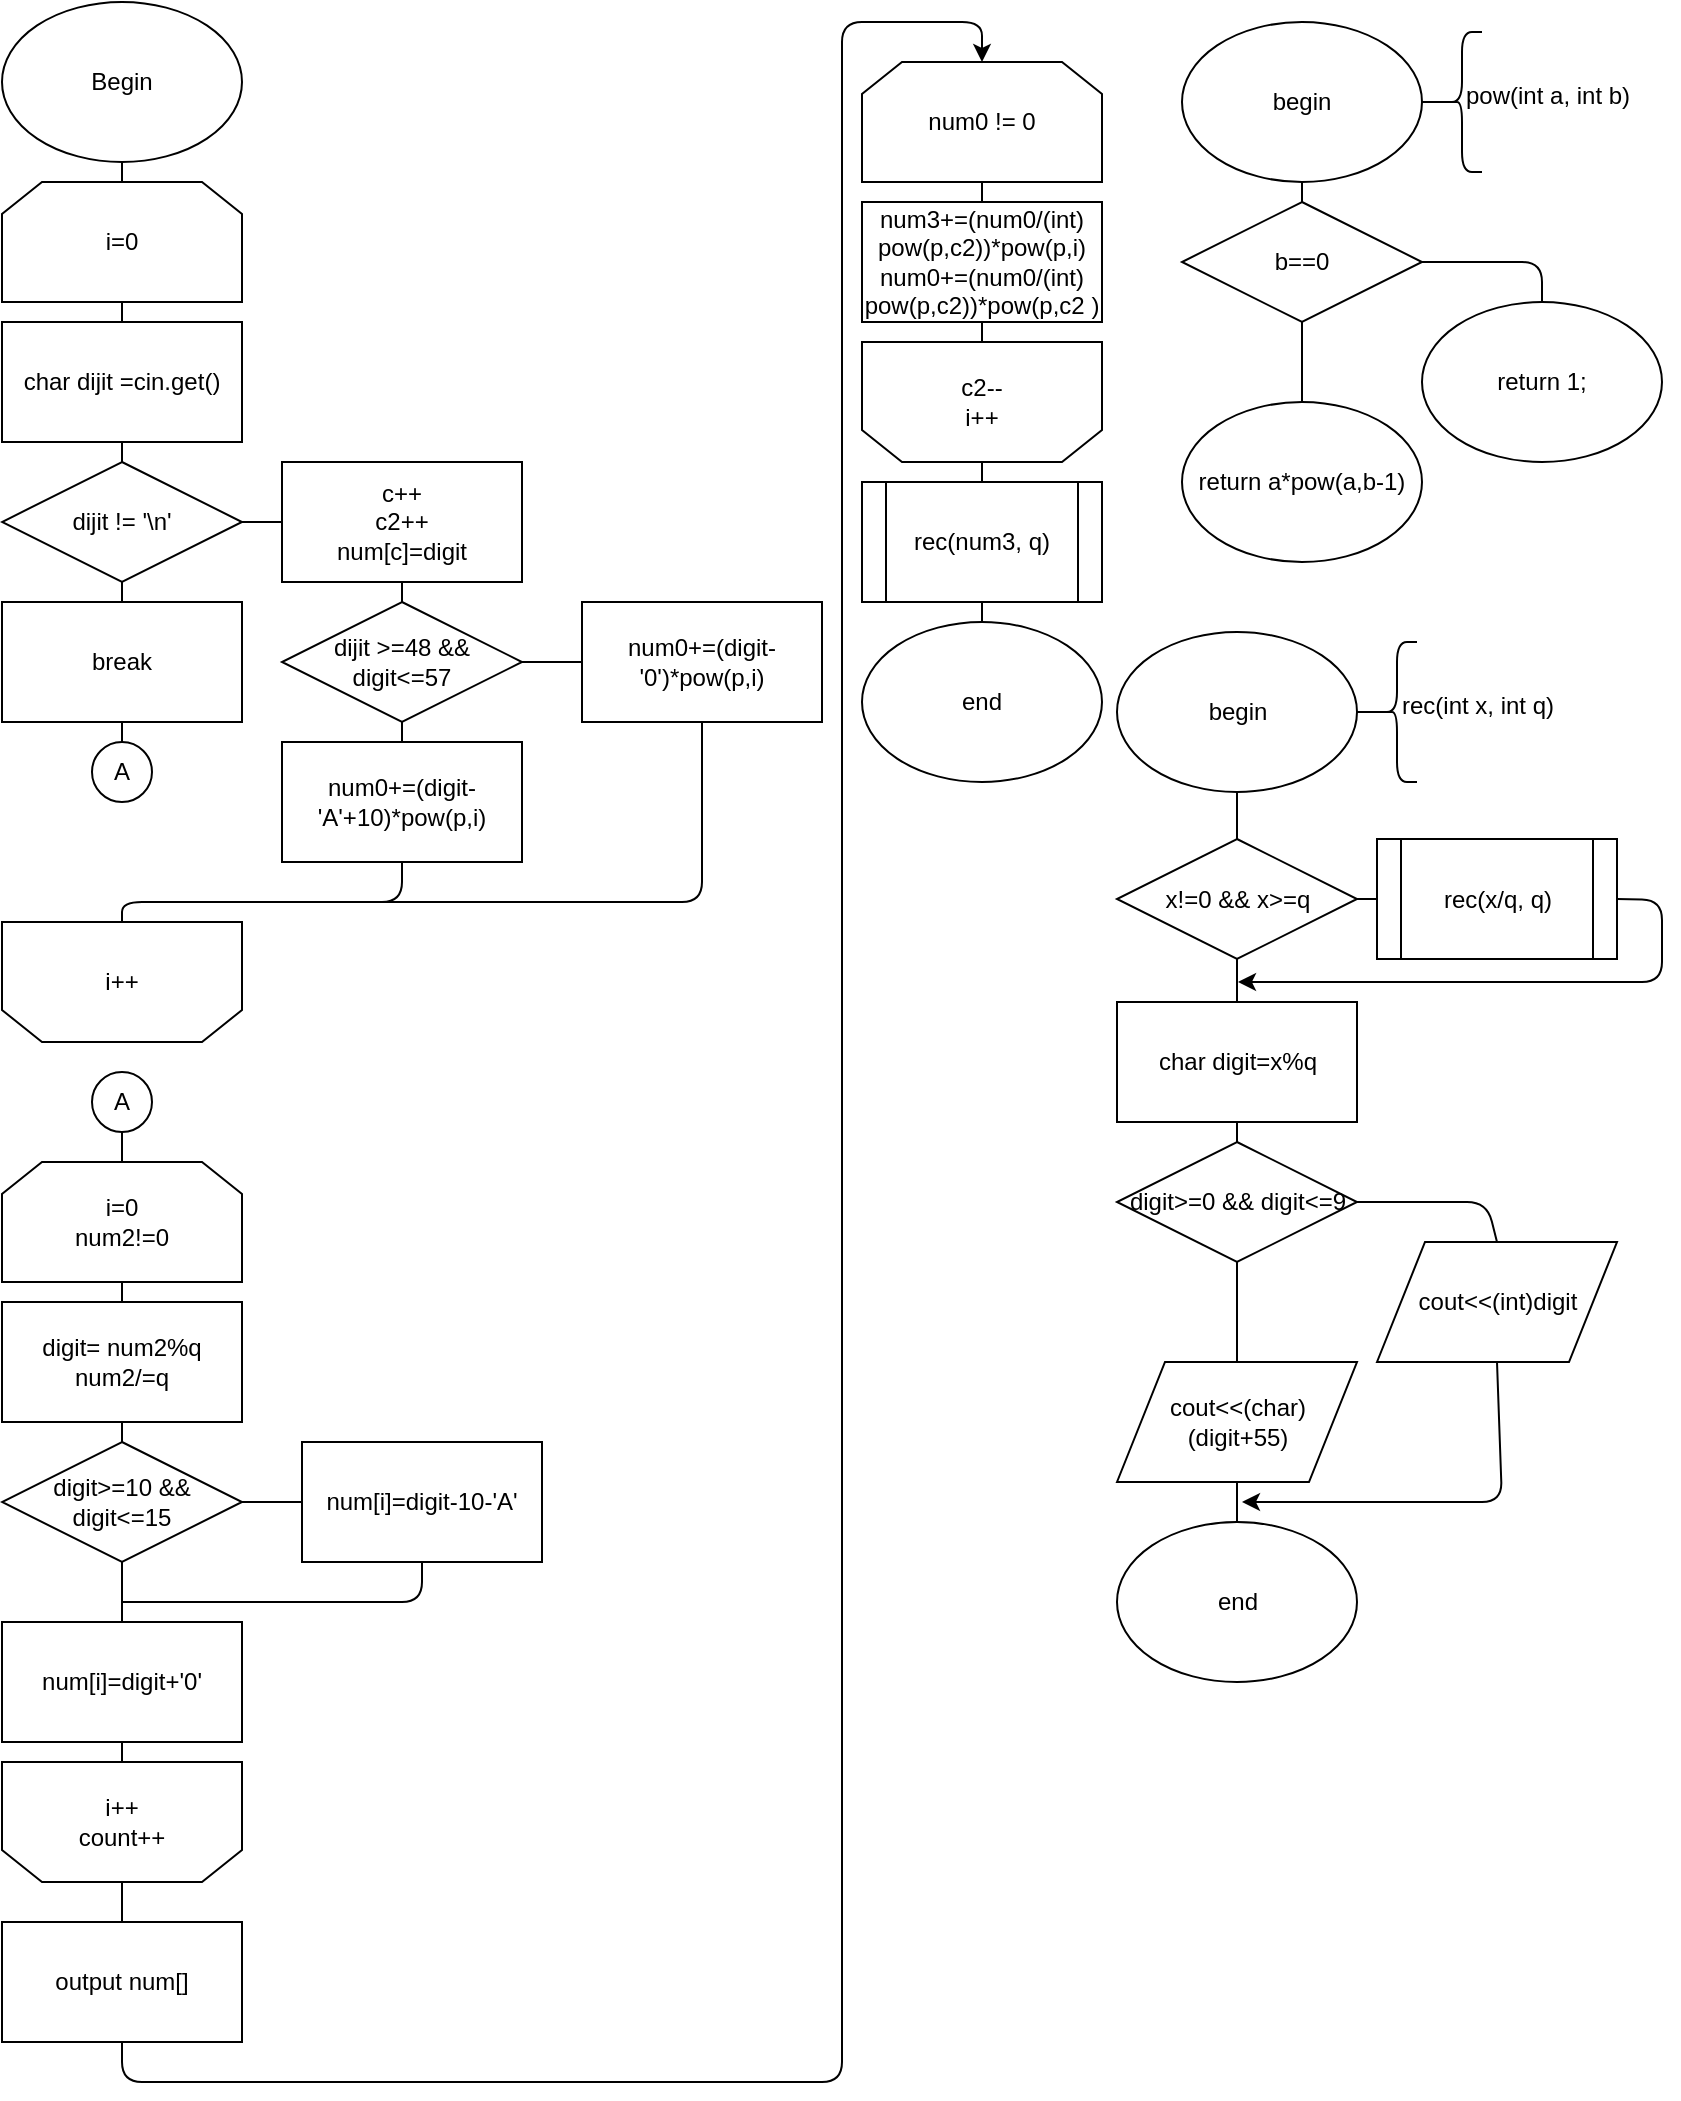 <mxfile version="11.3.0" type="device" pages="1"><diagram id="6MPEhaqqQAtoA-JWA-n0" name="Page-1"><mxGraphModel dx="1172" dy="589" grid="1" gridSize="10" guides="1" tooltips="1" connect="1" arrows="1" fold="1" page="1" pageScale="1" pageWidth="850" pageHeight="1100" math="0" shadow="0"><root><mxCell id="0"/><mxCell id="1" parent="0"/><mxCell id="B4l3YbdTsQ85WapJPPh1-1" value="Begin" style="ellipse;whiteSpace=wrap;html=1;" parent="1" vertex="1"><mxGeometry x="10" width="120" height="80" as="geometry"/></mxCell><mxCell id="B4l3YbdTsQ85WapJPPh1-2" value="i=0" style="shape=loopLimit;whiteSpace=wrap;html=1;" parent="1" vertex="1"><mxGeometry x="10" y="90" width="120" height="60" as="geometry"/></mxCell><mxCell id="B4l3YbdTsQ85WapJPPh1-3" value="i++" style="shape=loopLimit;whiteSpace=wrap;html=1;direction=west;" parent="1" vertex="1"><mxGeometry x="10" y="460" width="120" height="60" as="geometry"/></mxCell><mxCell id="B4l3YbdTsQ85WapJPPh1-4" value="char dijit =cin.get()" style="rounded=0;whiteSpace=wrap;html=1;" parent="1" vertex="1"><mxGeometry x="10" y="160" width="120" height="60" as="geometry"/></mxCell><mxCell id="B4l3YbdTsQ85WapJPPh1-5" value="dijit != '\n'" style="rhombus;whiteSpace=wrap;html=1;" parent="1" vertex="1"><mxGeometry x="10" y="230" width="120" height="60" as="geometry"/></mxCell><mxCell id="B4l3YbdTsQ85WapJPPh1-6" value="c++&lt;br&gt;c2++&lt;br&gt;num[c]=digit" style="rounded=0;whiteSpace=wrap;html=1;" parent="1" vertex="1"><mxGeometry x="150" y="230" width="120" height="60" as="geometry"/></mxCell><mxCell id="B4l3YbdTsQ85WapJPPh1-7" value="dijit &amp;gt;=48 &amp;amp;&amp;amp; digit&amp;lt;=57" style="rhombus;whiteSpace=wrap;html=1;" parent="1" vertex="1"><mxGeometry x="150" y="300" width="120" height="60" as="geometry"/></mxCell><mxCell id="B4l3YbdTsQ85WapJPPh1-8" value="&lt;span style=&quot;white-space: normal&quot;&gt;num0+=(digit-'A'+10)*pow(p,i)&lt;/span&gt;" style="rounded=0;whiteSpace=wrap;html=1;" parent="1" vertex="1"><mxGeometry x="150" y="370" width="120" height="60" as="geometry"/></mxCell><mxCell id="B4l3YbdTsQ85WapJPPh1-9" value="num0+=(digit-'0')*pow(p,i)" style="rounded=0;whiteSpace=wrap;html=1;" parent="1" vertex="1"><mxGeometry x="300" y="300" width="120" height="60" as="geometry"/></mxCell><mxCell id="B4l3YbdTsQ85WapJPPh1-10" value="" style="endArrow=none;html=1;entryX=0.5;entryY=1;entryDx=0;entryDy=0;exitX=0.5;exitY=0;exitDx=0;exitDy=0;" parent="1" source="B4l3YbdTsQ85WapJPPh1-8" target="B4l3YbdTsQ85WapJPPh1-7" edge="1"><mxGeometry width="50" height="50" relative="1" as="geometry"><mxPoint x="280" y="470" as="sourcePoint"/><mxPoint x="330" y="420" as="targetPoint"/></mxGeometry></mxCell><mxCell id="B4l3YbdTsQ85WapJPPh1-11" value="break" style="rounded=0;whiteSpace=wrap;html=1;" parent="1" vertex="1"><mxGeometry x="10" y="300" width="120" height="60" as="geometry"/></mxCell><mxCell id="B4l3YbdTsQ85WapJPPh1-12" value="" style="endArrow=none;html=1;entryX=0.5;entryY=1;entryDx=0;entryDy=0;exitX=0.5;exitY=0;exitDx=0;exitDy=0;" parent="1" source="B4l3YbdTsQ85WapJPPh1-2" target="B4l3YbdTsQ85WapJPPh1-1" edge="1"><mxGeometry width="50" height="50" relative="1" as="geometry"><mxPoint x="120" y="160" as="sourcePoint"/><mxPoint x="170" y="110" as="targetPoint"/></mxGeometry></mxCell><mxCell id="B4l3YbdTsQ85WapJPPh1-13" value="" style="endArrow=none;html=1;entryX=0.5;entryY=1;entryDx=0;entryDy=0;exitX=0.5;exitY=0;exitDx=0;exitDy=0;" parent="1" source="B4l3YbdTsQ85WapJPPh1-4" target="B4l3YbdTsQ85WapJPPh1-2" edge="1"><mxGeometry width="50" height="50" relative="1" as="geometry"><mxPoint x="150" y="200" as="sourcePoint"/><mxPoint x="200" y="150" as="targetPoint"/></mxGeometry></mxCell><mxCell id="B4l3YbdTsQ85WapJPPh1-14" value="" style="endArrow=none;html=1;entryX=0.5;entryY=1;entryDx=0;entryDy=0;exitX=0.5;exitY=0;exitDx=0;exitDy=0;" parent="1" source="B4l3YbdTsQ85WapJPPh1-5" target="B4l3YbdTsQ85WapJPPh1-4" edge="1"><mxGeometry width="50" height="50" relative="1" as="geometry"><mxPoint y="460" as="sourcePoint"/><mxPoint x="50" y="410" as="targetPoint"/></mxGeometry></mxCell><mxCell id="B4l3YbdTsQ85WapJPPh1-15" value="" style="endArrow=none;html=1;entryX=0.5;entryY=1;entryDx=0;entryDy=0;exitX=0.5;exitY=0;exitDx=0;exitDy=0;" parent="1" source="B4l3YbdTsQ85WapJPPh1-11" target="B4l3YbdTsQ85WapJPPh1-5" edge="1"><mxGeometry width="50" height="50" relative="1" as="geometry"><mxPoint y="470" as="sourcePoint"/><mxPoint x="50" y="420" as="targetPoint"/></mxGeometry></mxCell><mxCell id="B4l3YbdTsQ85WapJPPh1-16" value="" style="endArrow=none;html=1;entryX=0.5;entryY=1;entryDx=0;entryDy=0;exitX=0.5;exitY=0;exitDx=0;exitDy=0;" parent="1" source="B4l3YbdTsQ85WapJPPh1-21" target="B4l3YbdTsQ85WapJPPh1-11" edge="1"><mxGeometry width="50" height="50" relative="1" as="geometry"><mxPoint x="70" y="390" as="sourcePoint"/><mxPoint x="80" y="400" as="targetPoint"/></mxGeometry></mxCell><mxCell id="B4l3YbdTsQ85WapJPPh1-17" value="" style="endArrow=none;html=1;entryX=1;entryY=0.5;entryDx=0;entryDy=0;exitX=0;exitY=0.5;exitDx=0;exitDy=0;" parent="1" source="B4l3YbdTsQ85WapJPPh1-6" target="B4l3YbdTsQ85WapJPPh1-5" edge="1"><mxGeometry width="50" height="50" relative="1" as="geometry"><mxPoint x="100" y="460" as="sourcePoint"/><mxPoint x="150" y="410" as="targetPoint"/></mxGeometry></mxCell><mxCell id="B4l3YbdTsQ85WapJPPh1-18" value="" style="endArrow=none;html=1;entryX=0.5;entryY=1;entryDx=0;entryDy=0;exitX=0.5;exitY=0;exitDx=0;exitDy=0;" parent="1" source="B4l3YbdTsQ85WapJPPh1-7" target="B4l3YbdTsQ85WapJPPh1-6" edge="1"><mxGeometry width="50" height="50" relative="1" as="geometry"><mxPoint x="80" y="430" as="sourcePoint"/><mxPoint x="130" y="380" as="targetPoint"/></mxGeometry></mxCell><mxCell id="B4l3YbdTsQ85WapJPPh1-19" value="" style="endArrow=none;html=1;entryX=0;entryY=0.5;entryDx=0;entryDy=0;exitX=1;exitY=0.5;exitDx=0;exitDy=0;" parent="1" source="B4l3YbdTsQ85WapJPPh1-7" target="B4l3YbdTsQ85WapJPPh1-9" edge="1"><mxGeometry width="50" height="50" relative="1" as="geometry"><mxPoint x="60" y="490" as="sourcePoint"/><mxPoint x="110" y="440" as="targetPoint"/></mxGeometry></mxCell><mxCell id="B4l3YbdTsQ85WapJPPh1-21" value="A" style="ellipse;whiteSpace=wrap;html=1;aspect=fixed;" parent="1" vertex="1"><mxGeometry x="55" y="370" width="30" height="30" as="geometry"/></mxCell><mxCell id="B4l3YbdTsQ85WapJPPh1-22" value="" style="endArrow=none;html=1;exitX=0.5;exitY=1;exitDx=0;exitDy=0;entryX=0.5;entryY=1;entryDx=0;entryDy=0;" parent="1" source="B4l3YbdTsQ85WapJPPh1-3" target="B4l3YbdTsQ85WapJPPh1-8" edge="1"><mxGeometry width="50" height="50" relative="1" as="geometry"><mxPoint x="160" y="520" as="sourcePoint"/><mxPoint x="210" y="470" as="targetPoint"/><Array as="points"><mxPoint x="70" y="450"/><mxPoint x="210" y="450"/></Array></mxGeometry></mxCell><mxCell id="B4l3YbdTsQ85WapJPPh1-23" value="" style="endArrow=none;html=1;entryX=0.5;entryY=1;entryDx=0;entryDy=0;" parent="1" target="B4l3YbdTsQ85WapJPPh1-9" edge="1"><mxGeometry width="50" height="50" relative="1" as="geometry"><mxPoint x="200" y="450" as="sourcePoint"/><mxPoint x="290" y="430" as="targetPoint"/><Array as="points"><mxPoint x="360" y="450"/></Array></mxGeometry></mxCell><mxCell id="B4l3YbdTsQ85WapJPPh1-24" value="A" style="ellipse;whiteSpace=wrap;html=1;aspect=fixed;" parent="1" vertex="1"><mxGeometry x="55" y="535" width="30" height="30" as="geometry"/></mxCell><mxCell id="B4l3YbdTsQ85WapJPPh1-25" value="i=0&lt;br&gt;num2!=0&lt;span style=&quot;font-family: &amp;#34;helvetica&amp;#34; , &amp;#34;arial&amp;#34; , sans-serif ; font-size: 0px ; white-space: nowrap&quot;&gt;%3CmxGraphModel%3E%3Croot%3E%3CmxCell%20id%3D%220%22%2F%3E%3CmxCell%20id%3D%221%22%20parent%3D%220%22%2F%3E%3CmxCell%20id%3D%222%22%20value%3D%22A%22%20style%3D%22ellipse%3BwhiteSpace%3Dwrap%3Bhtml%3D1%3Baspect%3Dfixed%3B%22%20vertex%3D%221%22%20parent%3D%221%22%3E%3CmxGeometry%20x%3D%2255%22%20y%3D%22370%22%20width%3D%2230%22%20height%3D%2230%22%20as%3D%22geometry%22%2F%3E%3C%2FmxCell%3E%3C%2Froot%3E%3C%2FmxGraphModel%3E&lt;/span&gt;" style="shape=loopLimit;whiteSpace=wrap;html=1;" parent="1" vertex="1"><mxGeometry x="10" y="580" width="120" height="60" as="geometry"/></mxCell><mxCell id="B4l3YbdTsQ85WapJPPh1-26" value="" style="endArrow=none;html=1;entryX=0.5;entryY=1;entryDx=0;entryDy=0;exitX=0.5;exitY=0;exitDx=0;exitDy=0;" parent="1" source="B4l3YbdTsQ85WapJPPh1-25" target="B4l3YbdTsQ85WapJPPh1-24" edge="1"><mxGeometry width="50" height="50" relative="1" as="geometry"><mxPoint x="70" y="580" as="sourcePoint"/><mxPoint x="100" y="690" as="targetPoint"/></mxGeometry></mxCell><mxCell id="B4l3YbdTsQ85WapJPPh1-27" value="i++&lt;br&gt;count++" style="shape=loopLimit;whiteSpace=wrap;html=1;direction=west;" parent="1" vertex="1"><mxGeometry x="10" y="880" width="120" height="60" as="geometry"/></mxCell><mxCell id="B4l3YbdTsQ85WapJPPh1-28" value="digit= num2%q&lt;br&gt;num2/=q" style="rounded=0;whiteSpace=wrap;html=1;" parent="1" vertex="1"><mxGeometry x="10" y="650" width="120" height="60" as="geometry"/></mxCell><mxCell id="B4l3YbdTsQ85WapJPPh1-29" value="digit&amp;gt;=10 &amp;amp;&amp;amp; digit&amp;lt;=15" style="rhombus;whiteSpace=wrap;html=1;" parent="1" vertex="1"><mxGeometry x="10" y="720" width="120" height="60" as="geometry"/></mxCell><mxCell id="B4l3YbdTsQ85WapJPPh1-30" value="num[i]=digit-10-'A'" style="rounded=0;whiteSpace=wrap;html=1;" parent="1" vertex="1"><mxGeometry x="160" y="720" width="120" height="60" as="geometry"/></mxCell><mxCell id="B4l3YbdTsQ85WapJPPh1-31" value="num[i]=digit+'0'" style="rounded=0;whiteSpace=wrap;html=1;" parent="1" vertex="1"><mxGeometry x="10" y="810" width="120" height="60" as="geometry"/></mxCell><mxCell id="B4l3YbdTsQ85WapJPPh1-32" value="" style="endArrow=none;html=1;entryX=0.5;entryY=1;entryDx=0;entryDy=0;exitX=0.5;exitY=0;exitDx=0;exitDy=0;" parent="1" source="B4l3YbdTsQ85WapJPPh1-28" target="B4l3YbdTsQ85WapJPPh1-25" edge="1"><mxGeometry width="50" height="50" relative="1" as="geometry"><mxPoint x="130" y="870" as="sourcePoint"/><mxPoint x="180" y="820" as="targetPoint"/></mxGeometry></mxCell><mxCell id="B4l3YbdTsQ85WapJPPh1-33" value="" style="endArrow=none;html=1;entryX=0.5;entryY=1;entryDx=0;entryDy=0;exitX=0.5;exitY=0;exitDx=0;exitDy=0;" parent="1" source="B4l3YbdTsQ85WapJPPh1-29" target="B4l3YbdTsQ85WapJPPh1-28" edge="1"><mxGeometry width="50" height="50" relative="1" as="geometry"><mxPoint x="70" y="720" as="sourcePoint"/><mxPoint x="170" y="830" as="targetPoint"/></mxGeometry></mxCell><mxCell id="B4l3YbdTsQ85WapJPPh1-34" value="" style="endArrow=none;html=1;entryX=0;entryY=0.5;entryDx=0;entryDy=0;exitX=1;exitY=0.5;exitDx=0;exitDy=0;" parent="1" source="B4l3YbdTsQ85WapJPPh1-29" target="B4l3YbdTsQ85WapJPPh1-30" edge="1"><mxGeometry width="50" height="50" relative="1" as="geometry"><mxPoint x="150" y="880" as="sourcePoint"/><mxPoint x="200" y="830" as="targetPoint"/></mxGeometry></mxCell><mxCell id="B4l3YbdTsQ85WapJPPh1-35" value="" style="endArrow=none;html=1;exitX=0.5;exitY=1;exitDx=0;exitDy=0;entryX=0.5;entryY=0;entryDx=0;entryDy=0;" parent="1" source="B4l3YbdTsQ85WapJPPh1-29" target="B4l3YbdTsQ85WapJPPh1-31" edge="1"><mxGeometry width="50" height="50" relative="1" as="geometry"><mxPoint x="130" y="890" as="sourcePoint"/><mxPoint x="200.711" y="840" as="targetPoint"/></mxGeometry></mxCell><mxCell id="B4l3YbdTsQ85WapJPPh1-36" value="" style="endArrow=none;html=1;entryX=0.5;entryY=1;entryDx=0;entryDy=0;" parent="1" target="B4l3YbdTsQ85WapJPPh1-30" edge="1"><mxGeometry width="50" height="50" relative="1" as="geometry"><mxPoint x="70" y="800" as="sourcePoint"/><mxPoint x="210" y="820" as="targetPoint"/><Array as="points"><mxPoint x="220" y="800"/></Array></mxGeometry></mxCell><mxCell id="B4l3YbdTsQ85WapJPPh1-37" value="" style="endArrow=none;html=1;entryX=0.5;entryY=1;entryDx=0;entryDy=0;exitX=0.5;exitY=1;exitDx=0;exitDy=0;" parent="1" source="B4l3YbdTsQ85WapJPPh1-27" target="B4l3YbdTsQ85WapJPPh1-31" edge="1"><mxGeometry width="50" height="50" relative="1" as="geometry"><mxPoint x="200" y="970" as="sourcePoint"/><mxPoint x="250" y="920" as="targetPoint"/></mxGeometry></mxCell><mxCell id="B4l3YbdTsQ85WapJPPh1-38" value="output num[]" style="rounded=0;whiteSpace=wrap;html=1;" parent="1" vertex="1"><mxGeometry x="10" y="960" width="120" height="60" as="geometry"/></mxCell><mxCell id="B4l3YbdTsQ85WapJPPh1-39" value="" style="endArrow=none;html=1;entryX=0.5;entryY=0;entryDx=0;entryDy=0;exitX=0.5;exitY=0;exitDx=0;exitDy=0;" parent="1" source="B4l3YbdTsQ85WapJPPh1-38" target="B4l3YbdTsQ85WapJPPh1-27" edge="1"><mxGeometry width="50" height="50" relative="1" as="geometry"><mxPoint x="120" y="1110" as="sourcePoint"/><mxPoint x="170" y="1060" as="targetPoint"/></mxGeometry></mxCell><mxCell id="B4l3YbdTsQ85WapJPPh1-40" value="num0 != 0" style="shape=loopLimit;whiteSpace=wrap;html=1;" parent="1" vertex="1"><mxGeometry x="440" y="30" width="120" height="60" as="geometry"/></mxCell><mxCell id="B4l3YbdTsQ85WapJPPh1-41" value="" style="endArrow=classic;html=1;entryX=0.5;entryY=0;entryDx=0;entryDy=0;exitX=0.5;exitY=1;exitDx=0;exitDy=0;" parent="1" source="B4l3YbdTsQ85WapJPPh1-38" target="B4l3YbdTsQ85WapJPPh1-40" edge="1"><mxGeometry width="50" height="50" relative="1" as="geometry"><mxPoint x="430" y="1030" as="sourcePoint"/><mxPoint x="430" y="210" as="targetPoint"/><Array as="points"><mxPoint x="70" y="1040"/><mxPoint x="430" y="1040"/><mxPoint x="430" y="10"/><mxPoint x="500" y="10"/></Array></mxGeometry></mxCell><mxCell id="B4l3YbdTsQ85WapJPPh1-42" value="c2--&lt;br&gt;i++" style="shape=loopLimit;whiteSpace=wrap;html=1;direction=west;" parent="1" vertex="1"><mxGeometry x="440" y="170" width="120" height="60" as="geometry"/></mxCell><mxCell id="B4l3YbdTsQ85WapJPPh1-43" value="num3+=(num0/(int)&lt;br&gt;pow(p,c2))*pow(p,i)&lt;br&gt;num0+=(num0/(int)&lt;br&gt;pow(p,c2))*pow(p,c2 )" style="rounded=0;whiteSpace=wrap;html=1;" parent="1" vertex="1"><mxGeometry x="440" y="100" width="120" height="60" as="geometry"/></mxCell><mxCell id="B4l3YbdTsQ85WapJPPh1-44" value="" style="endArrow=none;html=1;entryX=0.5;entryY=1;entryDx=0;entryDy=0;exitX=0.5;exitY=0;exitDx=0;exitDy=0;" parent="1" source="B4l3YbdTsQ85WapJPPh1-43" target="B4l3YbdTsQ85WapJPPh1-40" edge="1"><mxGeometry width="50" height="50" relative="1" as="geometry"><mxPoint x="500" y="100" as="sourcePoint"/><mxPoint x="520" y="260" as="targetPoint"/></mxGeometry></mxCell><mxCell id="B4l3YbdTsQ85WapJPPh1-47" value="" style="endArrow=none;html=1;entryX=0.5;entryY=1;entryDx=0;entryDy=0;exitX=0.5;exitY=1;exitDx=0;exitDy=0;" parent="1" source="B4l3YbdTsQ85WapJPPh1-42" target="B4l3YbdTsQ85WapJPPh1-43" edge="1"><mxGeometry width="50" height="50" relative="1" as="geometry"><mxPoint x="580" y="260" as="sourcePoint"/><mxPoint x="630" y="210" as="targetPoint"/></mxGeometry></mxCell><mxCell id="B4l3YbdTsQ85WapJPPh1-48" value="rec(num3, q)" style="shape=process;whiteSpace=wrap;html=1;backgroundOutline=1;" parent="1" vertex="1"><mxGeometry x="440" y="240" width="120" height="60" as="geometry"/></mxCell><mxCell id="B4l3YbdTsQ85WapJPPh1-49" value="" style="endArrow=none;html=1;entryX=0.5;entryY=0;entryDx=0;entryDy=0;exitX=0.5;exitY=0;exitDx=0;exitDy=0;" parent="1" source="B4l3YbdTsQ85WapJPPh1-48" target="B4l3YbdTsQ85WapJPPh1-42" edge="1"><mxGeometry width="50" height="50" relative="1" as="geometry"><mxPoint x="470" y="390" as="sourcePoint"/><mxPoint x="520" y="340" as="targetPoint"/></mxGeometry></mxCell><mxCell id="B4l3YbdTsQ85WapJPPh1-50" value="end" style="ellipse;whiteSpace=wrap;html=1;" parent="1" vertex="1"><mxGeometry x="440" y="310" width="120" height="80" as="geometry"/></mxCell><mxCell id="B4l3YbdTsQ85WapJPPh1-51" value="" style="endArrow=none;html=1;entryX=0.5;entryY=1;entryDx=0;entryDy=0;exitX=0.5;exitY=0;exitDx=0;exitDy=0;" parent="1" source="B4l3YbdTsQ85WapJPPh1-50" target="B4l3YbdTsQ85WapJPPh1-48" edge="1"><mxGeometry width="50" height="50" relative="1" as="geometry"><mxPoint x="500" y="310" as="sourcePoint"/><mxPoint x="510" y="420" as="targetPoint"/></mxGeometry></mxCell><mxCell id="B4l3YbdTsQ85WapJPPh1-52" value="begin" style="ellipse;whiteSpace=wrap;html=1;" parent="1" vertex="1"><mxGeometry x="600" y="10" width="120" height="80" as="geometry"/></mxCell><mxCell id="B4l3YbdTsQ85WapJPPh1-53" value="" style="shape=curlyBracket;whiteSpace=wrap;html=1;rounded=1;" parent="1" vertex="1"><mxGeometry x="730" y="15" width="20" height="70" as="geometry"/></mxCell><mxCell id="B4l3YbdTsQ85WapJPPh1-54" value="pow(int a, int b)" style="text;html=1;resizable=0;points=[];autosize=1;align=left;verticalAlign=top;spacingTop=-4;" parent="1" vertex="1"><mxGeometry x="740" y="37" width="100" height="20" as="geometry"/></mxCell><mxCell id="B4l3YbdTsQ85WapJPPh1-55" value="" style="endArrow=none;html=1;entryX=0.1;entryY=0.5;entryDx=0;entryDy=0;entryPerimeter=0;exitX=1;exitY=0.5;exitDx=0;exitDy=0;" parent="1" source="B4l3YbdTsQ85WapJPPh1-52" target="B4l3YbdTsQ85WapJPPh1-53" edge="1"><mxGeometry width="50" height="50" relative="1" as="geometry"><mxPoint x="670" y="210" as="sourcePoint"/><mxPoint x="720" y="160" as="targetPoint"/></mxGeometry></mxCell><mxCell id="B4l3YbdTsQ85WapJPPh1-56" value="b==0" style="rhombus;whiteSpace=wrap;html=1;" parent="1" vertex="1"><mxGeometry x="600" y="100" width="120" height="60" as="geometry"/></mxCell><mxCell id="B4l3YbdTsQ85WapJPPh1-57" value="return 1;" style="ellipse;whiteSpace=wrap;html=1;" parent="1" vertex="1"><mxGeometry x="720" y="150" width="120" height="80" as="geometry"/></mxCell><mxCell id="B4l3YbdTsQ85WapJPPh1-58" value="" style="endArrow=none;html=1;entryX=0.5;entryY=1;entryDx=0;entryDy=0;exitX=0.5;exitY=0;exitDx=0;exitDy=0;" parent="1" source="B4l3YbdTsQ85WapJPPh1-56" target="B4l3YbdTsQ85WapJPPh1-52" edge="1"><mxGeometry width="50" height="50" relative="1" as="geometry"><mxPoint x="650" y="240" as="sourcePoint"/><mxPoint x="700" y="190" as="targetPoint"/></mxGeometry></mxCell><mxCell id="B4l3YbdTsQ85WapJPPh1-59" value="" style="endArrow=none;html=1;entryX=1;entryY=0.5;entryDx=0;entryDy=0;exitX=0.5;exitY=0;exitDx=0;exitDy=0;" parent="1" source="B4l3YbdTsQ85WapJPPh1-57" target="B4l3YbdTsQ85WapJPPh1-56" edge="1"><mxGeometry width="50" height="50" relative="1" as="geometry"><mxPoint x="620" y="230" as="sourcePoint"/><mxPoint x="670" y="180" as="targetPoint"/><Array as="points"><mxPoint x="780" y="130"/></Array></mxGeometry></mxCell><mxCell id="B4l3YbdTsQ85WapJPPh1-60" value="return a*pow(a,b-1)" style="ellipse;whiteSpace=wrap;html=1;" parent="1" vertex="1"><mxGeometry x="600" y="200" width="120" height="80" as="geometry"/></mxCell><mxCell id="B4l3YbdTsQ85WapJPPh1-61" value="" style="endArrow=none;html=1;entryX=0.5;entryY=1;entryDx=0;entryDy=0;exitX=0.5;exitY=0;exitDx=0;exitDy=0;" parent="1" source="B4l3YbdTsQ85WapJPPh1-60" target="B4l3YbdTsQ85WapJPPh1-56" edge="1"><mxGeometry width="50" height="50" relative="1" as="geometry"><mxPoint x="660" y="200" as="sourcePoint"/><mxPoint x="690" y="310" as="targetPoint"/></mxGeometry></mxCell><mxCell id="B4l3YbdTsQ85WapJPPh1-62" value="begin" style="ellipse;whiteSpace=wrap;html=1;" parent="1" vertex="1"><mxGeometry x="567.5" y="315" width="120" height="80" as="geometry"/></mxCell><mxCell id="B4l3YbdTsQ85WapJPPh1-63" value="" style="shape=curlyBracket;whiteSpace=wrap;html=1;rounded=1;" parent="1" vertex="1"><mxGeometry x="697.5" y="320" width="20" height="70" as="geometry"/></mxCell><mxCell id="B4l3YbdTsQ85WapJPPh1-64" value="rec(int x, int q)" style="text;html=1;resizable=0;points=[];autosize=1;align=left;verticalAlign=top;spacingTop=-4;" parent="1" vertex="1"><mxGeometry x="707.5" y="342" width="90" height="20" as="geometry"/></mxCell><mxCell id="B4l3YbdTsQ85WapJPPh1-65" value="" style="endArrow=none;html=1;entryX=0.1;entryY=0.5;entryDx=0;entryDy=0;entryPerimeter=0;exitX=1;exitY=0.5;exitDx=0;exitDy=0;" parent="1" source="B4l3YbdTsQ85WapJPPh1-62" target="B4l3YbdTsQ85WapJPPh1-63" edge="1"><mxGeometry width="50" height="50" relative="1" as="geometry"><mxPoint x="637.5" y="515" as="sourcePoint"/><mxPoint x="687.5" y="465" as="targetPoint"/></mxGeometry></mxCell><mxCell id="B4l3YbdTsQ85WapJPPh1-66" value="x!=0 &amp;amp;&amp;amp; x&amp;gt;=q" style="rhombus;whiteSpace=wrap;html=1;" parent="1" vertex="1"><mxGeometry x="567.5" y="418.5" width="120" height="60" as="geometry"/></mxCell><mxCell id="B4l3YbdTsQ85WapJPPh1-67" value="rec(x/q, q)" style="shape=process;whiteSpace=wrap;html=1;backgroundOutline=1;" parent="1" vertex="1"><mxGeometry x="697.5" y="418.5" width="120" height="60" as="geometry"/></mxCell><mxCell id="B4l3YbdTsQ85WapJPPh1-69" value="" style="endArrow=none;html=1;entryX=0.5;entryY=1;entryDx=0;entryDy=0;exitX=0.5;exitY=0;exitDx=0;exitDy=0;" parent="1" source="B4l3YbdTsQ85WapJPPh1-66" target="B4l3YbdTsQ85WapJPPh1-62" edge="1"><mxGeometry width="50" height="50" relative="1" as="geometry"><mxPoint x="477.5" y="545" as="sourcePoint"/><mxPoint x="527.5" y="495" as="targetPoint"/></mxGeometry></mxCell><mxCell id="B4l3YbdTsQ85WapJPPh1-70" value="char digit=x%q" style="rounded=0;whiteSpace=wrap;html=1;" parent="1" vertex="1"><mxGeometry x="567.5" y="500" width="120" height="60" as="geometry"/></mxCell><mxCell id="B4l3YbdTsQ85WapJPPh1-71" value="" style="endArrow=none;html=1;entryX=0.5;entryY=1;entryDx=0;entryDy=0;exitX=0.5;exitY=0;exitDx=0;exitDy=0;" parent="1" source="B4l3YbdTsQ85WapJPPh1-70" target="B4l3YbdTsQ85WapJPPh1-66" edge="1"><mxGeometry width="50" height="50" relative="1" as="geometry"><mxPoint x="577.5" y="615" as="sourcePoint"/><mxPoint x="627.5" y="565" as="targetPoint"/></mxGeometry></mxCell><mxCell id="B4l3YbdTsQ85WapJPPh1-73" value="digit&amp;gt;=0 &amp;amp;&amp;amp; digit&amp;lt;=9" style="rhombus;whiteSpace=wrap;html=1;" parent="1" vertex="1"><mxGeometry x="567.5" y="570" width="120" height="60" as="geometry"/></mxCell><mxCell id="B4l3YbdTsQ85WapJPPh1-74" value="" style="endArrow=none;html=1;entryX=0.5;entryY=1;entryDx=0;entryDy=0;exitX=0.5;exitY=0;exitDx=0;exitDy=0;" parent="1" source="B4l3YbdTsQ85WapJPPh1-73" target="B4l3YbdTsQ85WapJPPh1-70" edge="1"><mxGeometry width="50" height="50" relative="1" as="geometry"><mxPoint x="567.5" y="720" as="sourcePoint"/><mxPoint x="627.5" y="565" as="targetPoint"/></mxGeometry></mxCell><mxCell id="B4l3YbdTsQ85WapJPPh1-76" value="cout&amp;lt;&amp;lt;(int)digit" style="shape=parallelogram;perimeter=parallelogramPerimeter;whiteSpace=wrap;html=1;" parent="1" vertex="1"><mxGeometry x="697.5" y="620" width="120" height="60" as="geometry"/></mxCell><mxCell id="B4l3YbdTsQ85WapJPPh1-77" value="" style="endArrow=none;html=1;entryX=1;entryY=0.5;entryDx=0;entryDy=0;exitX=0.5;exitY=0;exitDx=0;exitDy=0;" parent="1" source="B4l3YbdTsQ85WapJPPh1-76" target="B4l3YbdTsQ85WapJPPh1-73" edge="1"><mxGeometry width="50" height="50" relative="1" as="geometry"><mxPoint x="667.5" y="730" as="sourcePoint"/><mxPoint x="717.5" y="680" as="targetPoint"/><Array as="points"><mxPoint x="752.5" y="600"/></Array></mxGeometry></mxCell><mxCell id="B4l3YbdTsQ85WapJPPh1-78" value="cout&amp;lt;&amp;lt;(char)(digit+55)" style="shape=parallelogram;perimeter=parallelogramPerimeter;whiteSpace=wrap;html=1;" parent="1" vertex="1"><mxGeometry x="567.5" y="680" width="120" height="60" as="geometry"/></mxCell><mxCell id="B4l3YbdTsQ85WapJPPh1-79" value="" style="endArrow=none;html=1;entryX=0.5;entryY=1;entryDx=0;entryDy=0;exitX=0.5;exitY=0;exitDx=0;exitDy=0;" parent="1" source="B4l3YbdTsQ85WapJPPh1-78" target="B4l3YbdTsQ85WapJPPh1-73" edge="1"><mxGeometry width="50" height="50" relative="1" as="geometry"><mxPoint x="537.5" y="810" as="sourcePoint"/><mxPoint x="587.5" y="760" as="targetPoint"/></mxGeometry></mxCell><mxCell id="RYnPKtNhmxlfHOpy9ecw-1" value="end" style="ellipse;whiteSpace=wrap;html=1;" vertex="1" parent="1"><mxGeometry x="567.5" y="760" width="120" height="80" as="geometry"/></mxCell><mxCell id="RYnPKtNhmxlfHOpy9ecw-2" value="" style="endArrow=none;html=1;entryX=0.5;entryY=0;entryDx=0;entryDy=0;" edge="1" parent="1" source="B4l3YbdTsQ85WapJPPh1-78" target="RYnPKtNhmxlfHOpy9ecw-1"><mxGeometry width="50" height="50" relative="1" as="geometry"><mxPoint x="447.5" y="830" as="sourcePoint"/><mxPoint x="497.5" y="780" as="targetPoint"/></mxGeometry></mxCell><mxCell id="RYnPKtNhmxlfHOpy9ecw-4" value="" style="endArrow=none;html=1;entryX=1;entryY=0.5;entryDx=0;entryDy=0;exitX=0;exitY=0.5;exitDx=0;exitDy=0;" edge="1" parent="1" source="B4l3YbdTsQ85WapJPPh1-67" target="B4l3YbdTsQ85WapJPPh1-66"><mxGeometry width="50" height="50" relative="1" as="geometry"><mxPoint x="720" y="540" as="sourcePoint"/><mxPoint x="770" y="490" as="targetPoint"/></mxGeometry></mxCell><mxCell id="RYnPKtNhmxlfHOpy9ecw-5" value="" style="endArrow=classic;html=1;exitX=1;exitY=0.5;exitDx=0;exitDy=0;" edge="1" parent="1" source="B4l3YbdTsQ85WapJPPh1-67"><mxGeometry width="50" height="50" relative="1" as="geometry"><mxPoint x="740" y="550" as="sourcePoint"/><mxPoint x="628" y="490" as="targetPoint"/><Array as="points"><mxPoint x="840" y="449"/><mxPoint x="840" y="490"/></Array></mxGeometry></mxCell><mxCell id="RYnPKtNhmxlfHOpy9ecw-8" value="" style="endArrow=classic;html=1;exitX=0.5;exitY=1;exitDx=0;exitDy=0;" edge="1" parent="1" source="B4l3YbdTsQ85WapJPPh1-76"><mxGeometry width="50" height="50" relative="1" as="geometry"><mxPoint x="690" y="850" as="sourcePoint"/><mxPoint x="630" y="750" as="targetPoint"/><Array as="points"><mxPoint x="760" y="750"/></Array></mxGeometry></mxCell></root></mxGraphModel></diagram></mxfile>